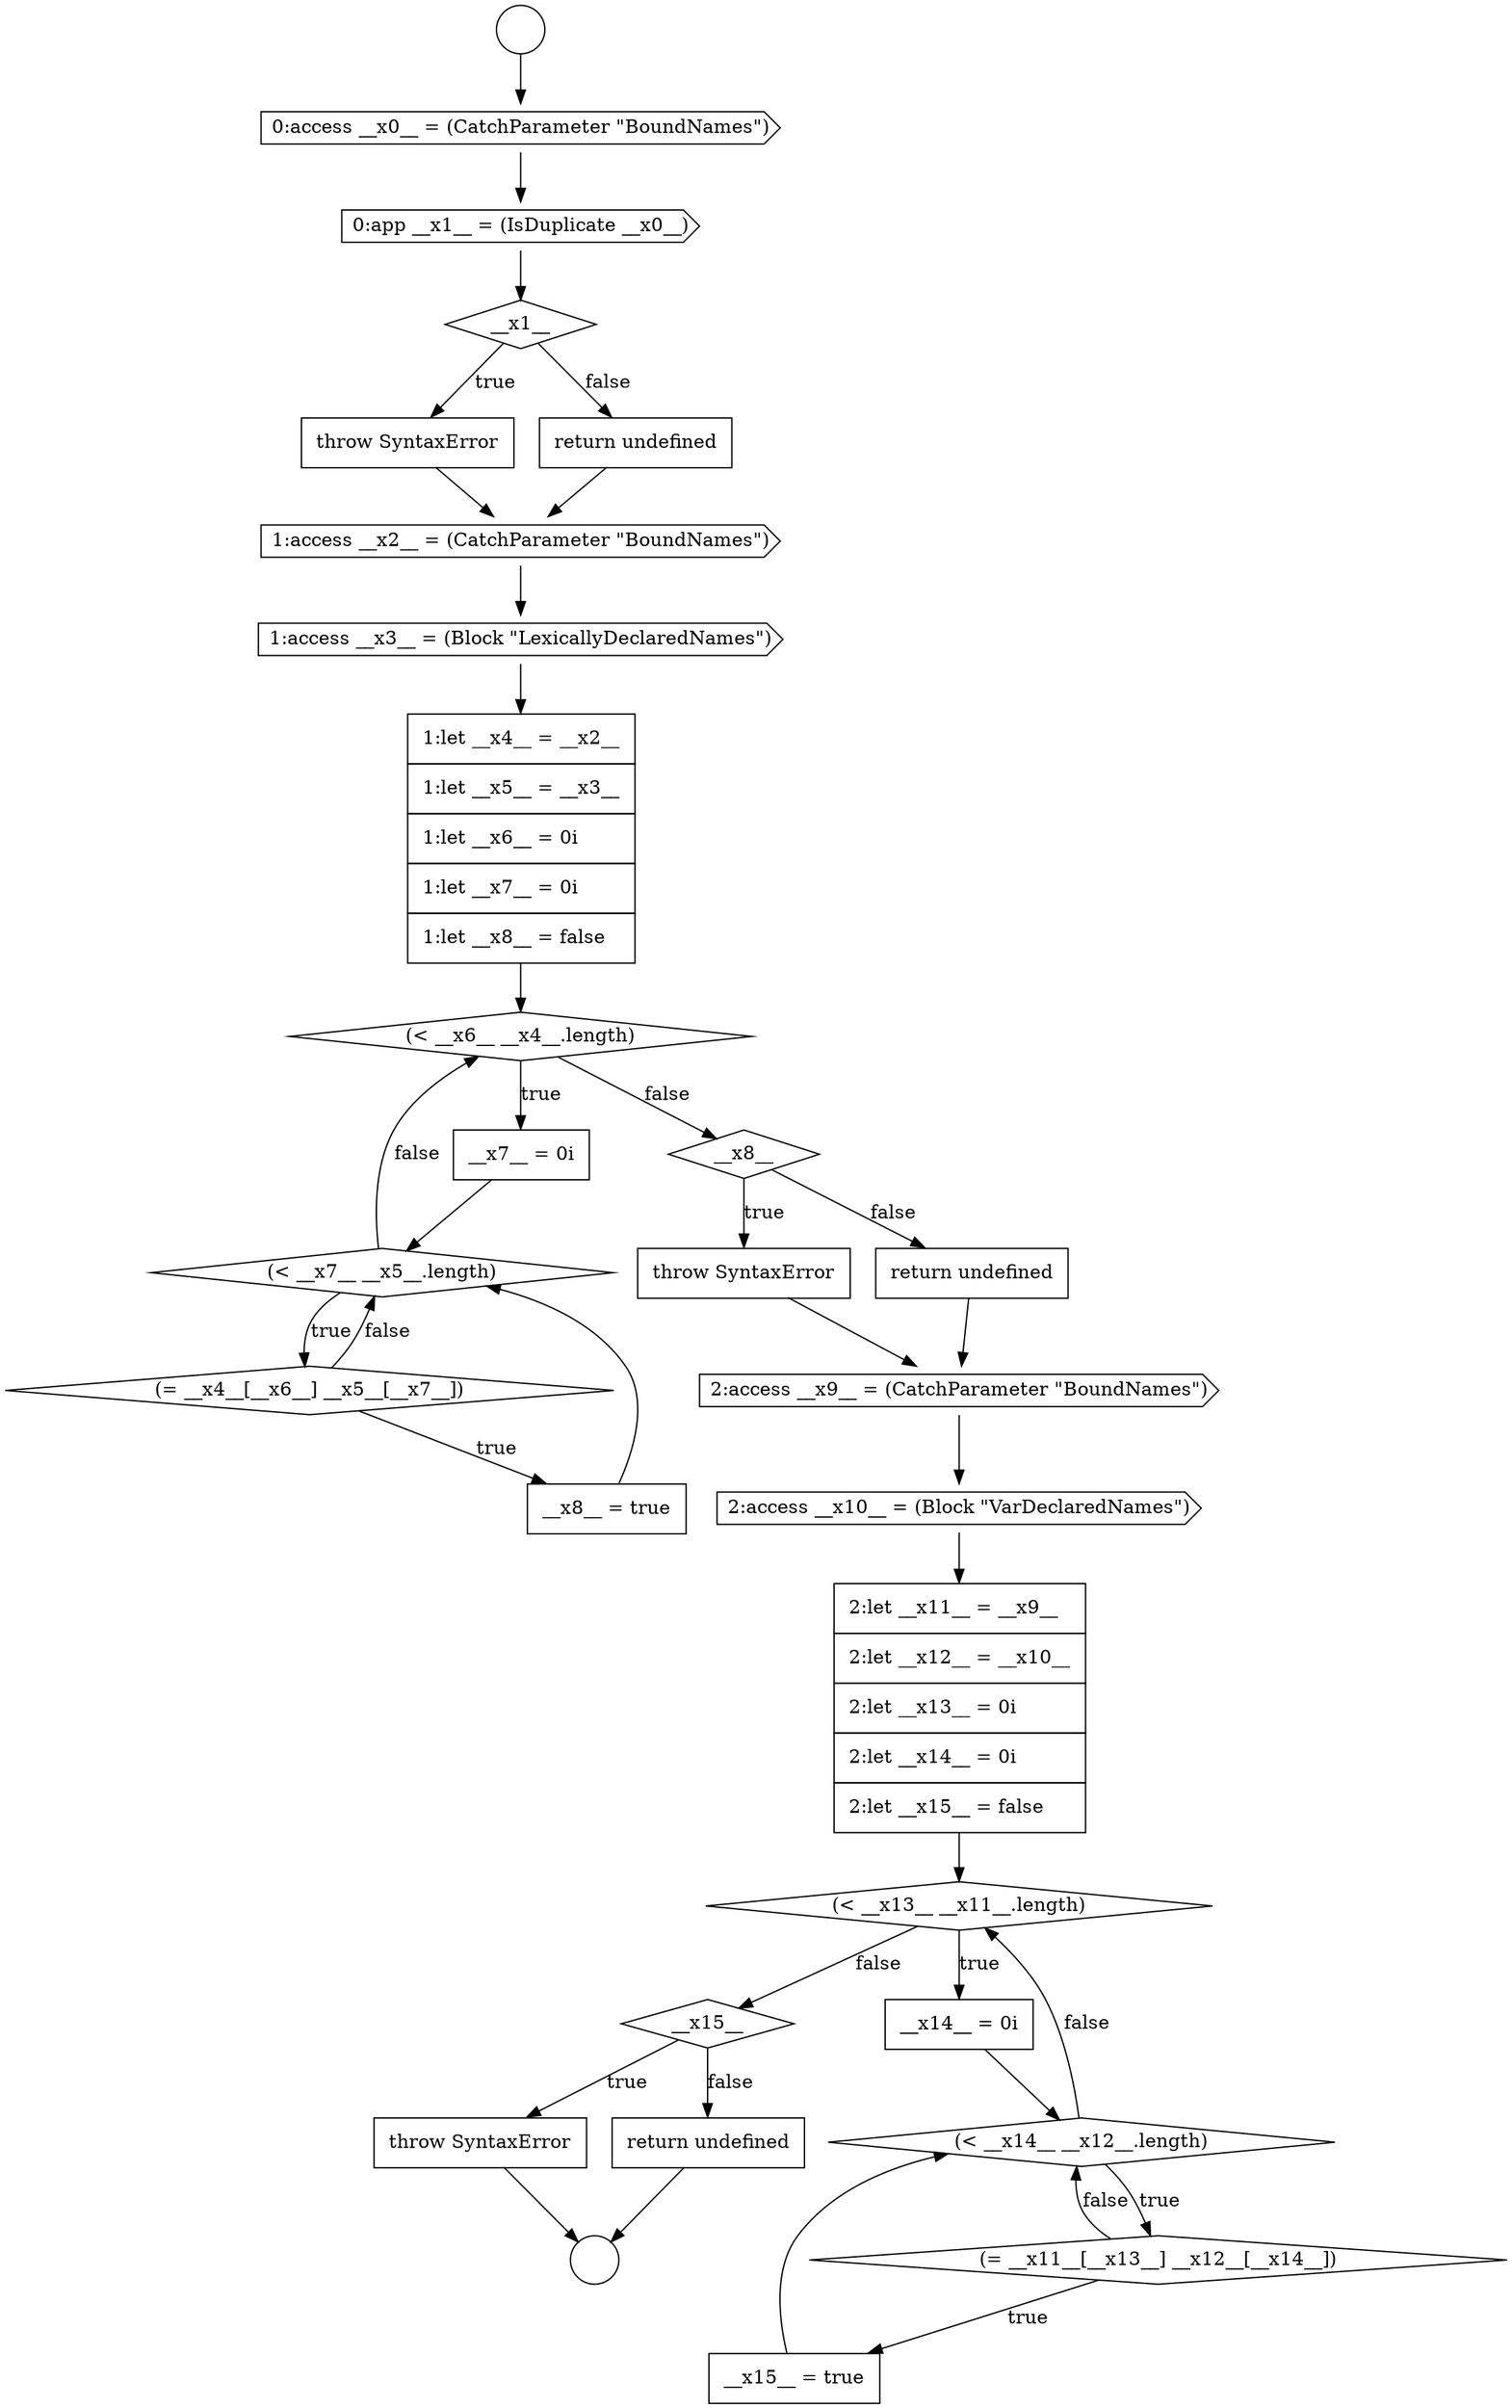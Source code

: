 digraph {
  node20464 [shape=none, margin=0, label=<<font color="black">
    <table border="0" cellborder="1" cellspacing="0" cellpadding="10">
      <tr><td align="left">throw SyntaxError</td></tr>
    </table>
  </font>> color="black" fillcolor="white" style=filled]
  node20473 [shape=none, margin=0, label=<<font color="black">
    <table border="0" cellborder="1" cellspacing="0" cellpadding="10">
      <tr><td align="left">__x8__ = true</td></tr>
    </table>
  </font>> color="black" fillcolor="white" style=filled]
  node20460 [shape=circle label=" " color="black" fillcolor="white" style=filled]
  node20480 [shape=diamond, label=<<font color="black">(&lt; __x13__ __x11__.length)</font>> color="black" fillcolor="white" style=filled]
  node20476 [shape=none, margin=0, label=<<font color="black">
    <table border="0" cellborder="1" cellspacing="0" cellpadding="10">
      <tr><td align="left">return undefined</td></tr>
    </table>
  </font>> color="black" fillcolor="white" style=filled]
  node20466 [shape=cds, label=<<font color="black">1:access __x2__ = (CatchParameter &quot;BoundNames&quot;)</font>> color="black" fillcolor="white" style=filled]
  node20462 [shape=cds, label=<<font color="black">0:app __x1__ = (IsDuplicate __x0__)</font>> color="black" fillcolor="white" style=filled]
  node20483 [shape=diamond, label=<<font color="black">(= __x11__[__x13__] __x12__[__x14__])</font>> color="black" fillcolor="white" style=filled]
  node20478 [shape=cds, label=<<font color="black">2:access __x10__ = (Block &quot;VarDeclaredNames&quot;)</font>> color="black" fillcolor="white" style=filled]
  node20487 [shape=none, margin=0, label=<<font color="black">
    <table border="0" cellborder="1" cellspacing="0" cellpadding="10">
      <tr><td align="left">return undefined</td></tr>
    </table>
  </font>> color="black" fillcolor="white" style=filled]
  node20474 [shape=diamond, label=<<font color="black">__x8__</font>> color="black" fillcolor="white" style=filled]
  node20461 [shape=cds, label=<<font color="black">0:access __x0__ = (CatchParameter &quot;BoundNames&quot;)</font>> color="black" fillcolor="white" style=filled]
  node20471 [shape=diamond, label=<<font color="black">(&lt; __x7__ __x5__.length)</font>> color="black" fillcolor="white" style=filled]
  node20484 [shape=none, margin=0, label=<<font color="black">
    <table border="0" cellborder="1" cellspacing="0" cellpadding="10">
      <tr><td align="left">__x15__ = true</td></tr>
    </table>
  </font>> color="black" fillcolor="white" style=filled]
  node20477 [shape=cds, label=<<font color="black">2:access __x9__ = (CatchParameter &quot;BoundNames&quot;)</font>> color="black" fillcolor="white" style=filled]
  node20469 [shape=diamond, label=<<font color="black">(&lt; __x6__ __x4__.length)</font>> color="black" fillcolor="white" style=filled]
  node20468 [shape=none, margin=0, label=<<font color="black">
    <table border="0" cellborder="1" cellspacing="0" cellpadding="10">
      <tr><td align="left">1:let __x4__ = __x2__</td></tr>
      <tr><td align="left">1:let __x5__ = __x3__</td></tr>
      <tr><td align="left">1:let __x6__ = 0i</td></tr>
      <tr><td align="left">1:let __x7__ = 0i</td></tr>
      <tr><td align="left">1:let __x8__ = false</td></tr>
    </table>
  </font>> color="black" fillcolor="white" style=filled]
  node20465 [shape=none, margin=0, label=<<font color="black">
    <table border="0" cellborder="1" cellspacing="0" cellpadding="10">
      <tr><td align="left">return undefined</td></tr>
    </table>
  </font>> color="black" fillcolor="white" style=filled]
  node20472 [shape=diamond, label=<<font color="black">(= __x4__[__x6__] __x5__[__x7__])</font>> color="black" fillcolor="white" style=filled]
  node20485 [shape=diamond, label=<<font color="black">__x15__</font>> color="black" fillcolor="white" style=filled]
  node20459 [shape=circle label=" " color="black" fillcolor="white" style=filled]
  node20481 [shape=none, margin=0, label=<<font color="black">
    <table border="0" cellborder="1" cellspacing="0" cellpadding="10">
      <tr><td align="left">__x14__ = 0i</td></tr>
    </table>
  </font>> color="black" fillcolor="white" style=filled]
  node20463 [shape=diamond, label=<<font color="black">__x1__</font>> color="black" fillcolor="white" style=filled]
  node20486 [shape=none, margin=0, label=<<font color="black">
    <table border="0" cellborder="1" cellspacing="0" cellpadding="10">
      <tr><td align="left">throw SyntaxError</td></tr>
    </table>
  </font>> color="black" fillcolor="white" style=filled]
  node20475 [shape=none, margin=0, label=<<font color="black">
    <table border="0" cellborder="1" cellspacing="0" cellpadding="10">
      <tr><td align="left">throw SyntaxError</td></tr>
    </table>
  </font>> color="black" fillcolor="white" style=filled]
  node20482 [shape=diamond, label=<<font color="black">(&lt; __x14__ __x12__.length)</font>> color="black" fillcolor="white" style=filled]
  node20479 [shape=none, margin=0, label=<<font color="black">
    <table border="0" cellborder="1" cellspacing="0" cellpadding="10">
      <tr><td align="left">2:let __x11__ = __x9__</td></tr>
      <tr><td align="left">2:let __x12__ = __x10__</td></tr>
      <tr><td align="left">2:let __x13__ = 0i</td></tr>
      <tr><td align="left">2:let __x14__ = 0i</td></tr>
      <tr><td align="left">2:let __x15__ = false</td></tr>
    </table>
  </font>> color="black" fillcolor="white" style=filled]
  node20467 [shape=cds, label=<<font color="black">1:access __x3__ = (Block &quot;LexicallyDeclaredNames&quot;)</font>> color="black" fillcolor="white" style=filled]
  node20470 [shape=none, margin=0, label=<<font color="black">
    <table border="0" cellborder="1" cellspacing="0" cellpadding="10">
      <tr><td align="left">__x7__ = 0i</td></tr>
    </table>
  </font>> color="black" fillcolor="white" style=filled]
  node20459 -> node20461 [ color="black"]
  node20476 -> node20477 [ color="black"]
  node20470 -> node20471 [ color="black"]
  node20480 -> node20481 [label=<<font color="black">true</font>> color="black"]
  node20480 -> node20485 [label=<<font color="black">false</font>> color="black"]
  node20471 -> node20472 [label=<<font color="black">true</font>> color="black"]
  node20471 -> node20469 [label=<<font color="black">false</font>> color="black"]
  node20485 -> node20486 [label=<<font color="black">true</font>> color="black"]
  node20485 -> node20487 [label=<<font color="black">false</font>> color="black"]
  node20466 -> node20467 [ color="black"]
  node20464 -> node20466 [ color="black"]
  node20483 -> node20484 [label=<<font color="black">true</font>> color="black"]
  node20483 -> node20482 [label=<<font color="black">false</font>> color="black"]
  node20462 -> node20463 [ color="black"]
  node20482 -> node20483 [label=<<font color="black">true</font>> color="black"]
  node20482 -> node20480 [label=<<font color="black">false</font>> color="black"]
  node20487 -> node20460 [ color="black"]
  node20474 -> node20475 [label=<<font color="black">true</font>> color="black"]
  node20474 -> node20476 [label=<<font color="black">false</font>> color="black"]
  node20478 -> node20479 [ color="black"]
  node20463 -> node20464 [label=<<font color="black">true</font>> color="black"]
  node20463 -> node20465 [label=<<font color="black">false</font>> color="black"]
  node20467 -> node20468 [ color="black"]
  node20465 -> node20466 [ color="black"]
  node20469 -> node20470 [label=<<font color="black">true</font>> color="black"]
  node20469 -> node20474 [label=<<font color="black">false</font>> color="black"]
  node20477 -> node20478 [ color="black"]
  node20472 -> node20473 [label=<<font color="black">true</font>> color="black"]
  node20472 -> node20471 [label=<<font color="black">false</font>> color="black"]
  node20484 -> node20482 [ color="black"]
  node20461 -> node20462 [ color="black"]
  node20475 -> node20477 [ color="black"]
  node20468 -> node20469 [ color="black"]
  node20486 -> node20460 [ color="black"]
  node20479 -> node20480 [ color="black"]
  node20481 -> node20482 [ color="black"]
  node20473 -> node20471 [ color="black"]
}
